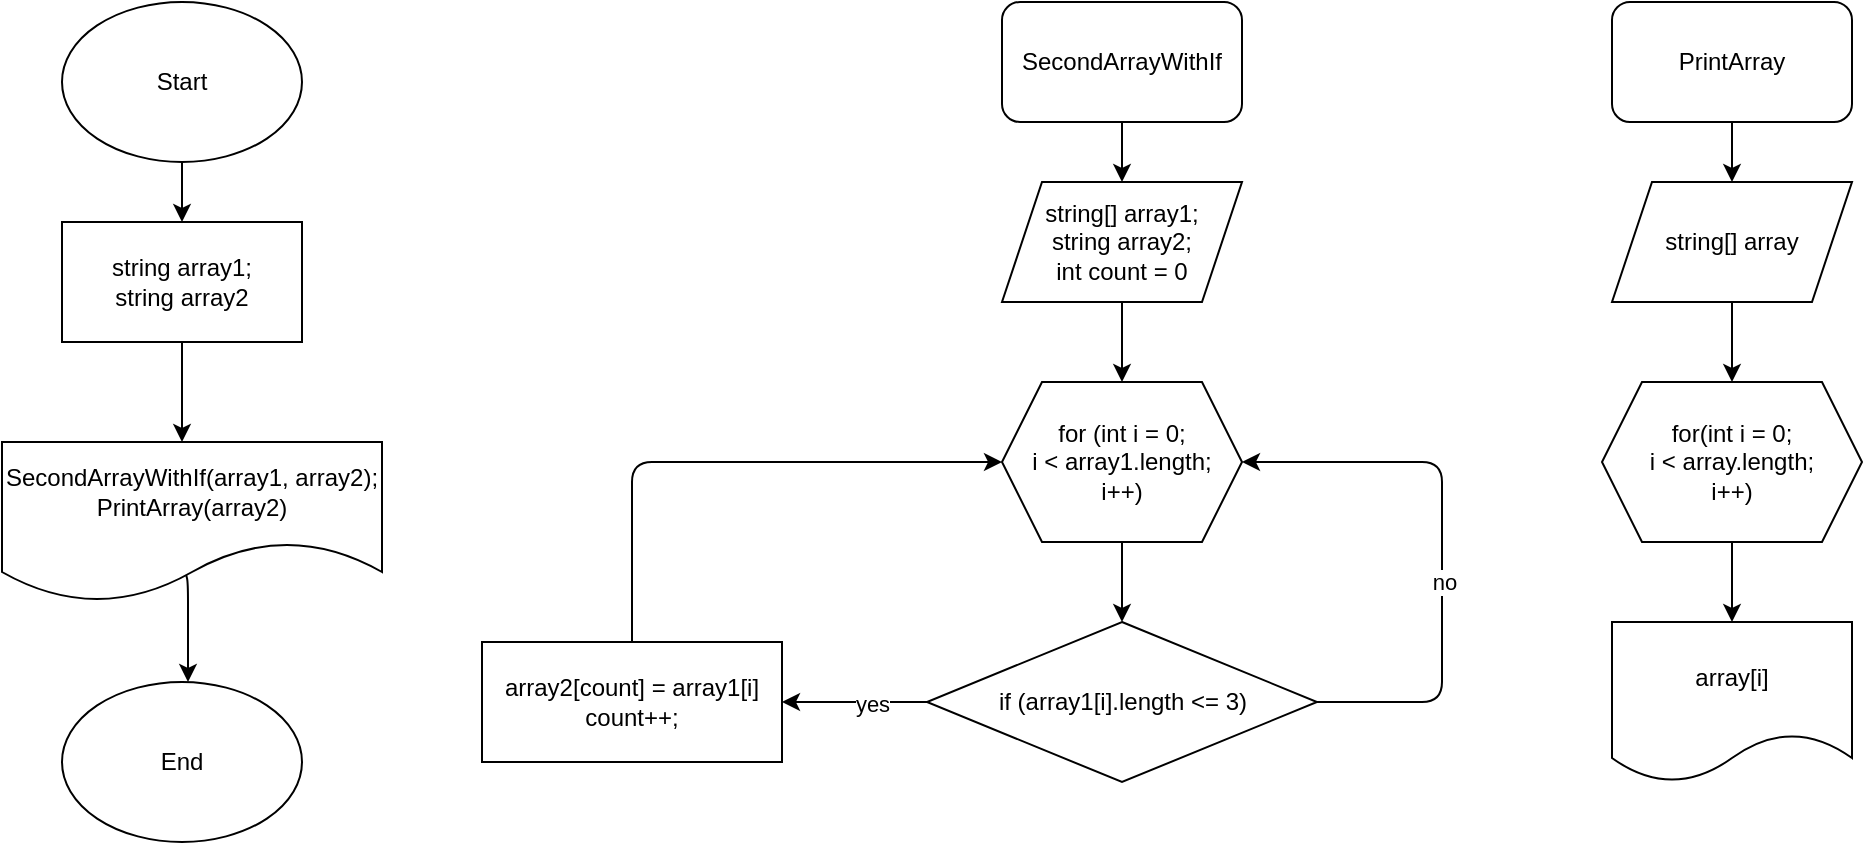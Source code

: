 <mxfile>
    <diagram id="KwmXMP4v_3a1FVz_BpQC" name="Страница 1">
        <mxGraphModel dx="1336" dy="610" grid="1" gridSize="10" guides="1" tooltips="1" connect="1" arrows="1" fold="1" page="1" pageScale="1" pageWidth="827" pageHeight="1169" math="0" shadow="0">
            <root>
                <mxCell id="0"/>
                <mxCell id="1" parent="0"/>
                <mxCell id="20" value="" style="edgeStyle=none;html=1;" edge="1" parent="1" source="2" target="19">
                    <mxGeometry relative="1" as="geometry"/>
                </mxCell>
                <mxCell id="2" value="Start" style="ellipse;whiteSpace=wrap;html=1;" vertex="1" parent="1">
                    <mxGeometry x="70" y="20" width="120" height="80" as="geometry"/>
                </mxCell>
                <mxCell id="3" value="End" style="ellipse;whiteSpace=wrap;html=1;" vertex="1" parent="1">
                    <mxGeometry x="70" y="360" width="120" height="80" as="geometry"/>
                </mxCell>
                <mxCell id="10" value="" style="edgeStyle=none;html=1;" edge="1" parent="1" source="4" target="7">
                    <mxGeometry relative="1" as="geometry"/>
                </mxCell>
                <mxCell id="4" value="string[] array1;&lt;br&gt;string array2;&lt;br&gt;int count = 0" style="shape=parallelogram;perimeter=parallelogramPerimeter;whiteSpace=wrap;html=1;fixedSize=1;" vertex="1" parent="1">
                    <mxGeometry x="540" y="110" width="120" height="60" as="geometry"/>
                </mxCell>
                <mxCell id="11" value="" style="edgeStyle=none;html=1;" edge="1" parent="1" source="7" target="8">
                    <mxGeometry relative="1" as="geometry"/>
                </mxCell>
                <mxCell id="7" value="for (int i = 0;&lt;br&gt;i &amp;lt; array1.length;&lt;br&gt;i++)" style="shape=hexagon;perimeter=hexagonPerimeter2;whiteSpace=wrap;html=1;fixedSize=1;" vertex="1" parent="1">
                    <mxGeometry x="540" y="210" width="120" height="80" as="geometry"/>
                </mxCell>
                <mxCell id="12" style="edgeStyle=none;html=1;exitX=1;exitY=0.5;exitDx=0;exitDy=0;entryX=1;entryY=0.5;entryDx=0;entryDy=0;" edge="1" parent="1" source="8" target="7">
                    <mxGeometry relative="1" as="geometry">
                        <Array as="points">
                            <mxPoint x="760" y="370"/>
                            <mxPoint x="760" y="250"/>
                        </Array>
                    </mxGeometry>
                </mxCell>
                <mxCell id="13" value="no" style="edgeLabel;html=1;align=center;verticalAlign=middle;resizable=0;points=[];" vertex="1" connectable="0" parent="12">
                    <mxGeometry x="-0.253" y="-1" relative="1" as="geometry">
                        <mxPoint y="-17" as="offset"/>
                    </mxGeometry>
                </mxCell>
                <mxCell id="14" value="" style="edgeStyle=none;html=1;" edge="1" parent="1" source="8" target="9">
                    <mxGeometry relative="1" as="geometry"/>
                </mxCell>
                <mxCell id="15" value="yes" style="edgeLabel;html=1;align=center;verticalAlign=middle;resizable=0;points=[];" vertex="1" connectable="0" parent="14">
                    <mxGeometry x="-0.229" y="1" relative="1" as="geometry">
                        <mxPoint as="offset"/>
                    </mxGeometry>
                </mxCell>
                <mxCell id="8" value="if (array1[i].length &amp;lt;= 3)" style="rhombus;whiteSpace=wrap;html=1;" vertex="1" parent="1">
                    <mxGeometry x="502.5" y="330" width="195" height="80" as="geometry"/>
                </mxCell>
                <mxCell id="16" style="edgeStyle=none;html=1;exitX=0.5;exitY=0;exitDx=0;exitDy=0;entryX=0;entryY=0.5;entryDx=0;entryDy=0;" edge="1" parent="1" source="9" target="7">
                    <mxGeometry relative="1" as="geometry">
                        <Array as="points">
                            <mxPoint x="355" y="250"/>
                        </Array>
                    </mxGeometry>
                </mxCell>
                <mxCell id="9" value="array2[count] = array1[i]&lt;br&gt;count++;" style="rounded=0;whiteSpace=wrap;html=1;" vertex="1" parent="1">
                    <mxGeometry x="280" y="340" width="150" height="60" as="geometry"/>
                </mxCell>
                <mxCell id="18" value="" style="edgeStyle=none;html=1;" edge="1" parent="1" source="17" target="4">
                    <mxGeometry relative="1" as="geometry"/>
                </mxCell>
                <mxCell id="17" value="SecondArrayWithIf" style="rounded=1;whiteSpace=wrap;html=1;" vertex="1" parent="1">
                    <mxGeometry x="540" y="20" width="120" height="60" as="geometry"/>
                </mxCell>
                <mxCell id="30" value="" style="edgeStyle=none;html=1;" edge="1" parent="1" source="19">
                    <mxGeometry relative="1" as="geometry">
                        <mxPoint x="130" y="240" as="targetPoint"/>
                    </mxGeometry>
                </mxCell>
                <mxCell id="19" value="string array1;&lt;br&gt;string array2" style="whiteSpace=wrap;html=1;" vertex="1" parent="1">
                    <mxGeometry x="70" y="130" width="120" height="60" as="geometry"/>
                </mxCell>
                <mxCell id="24" value="" style="edgeStyle=none;html=1;" edge="1" parent="1" source="21" target="22">
                    <mxGeometry relative="1" as="geometry"/>
                </mxCell>
                <mxCell id="21" value="PrintArray" style="rounded=1;whiteSpace=wrap;html=1;" vertex="1" parent="1">
                    <mxGeometry x="845" y="20" width="120" height="60" as="geometry"/>
                </mxCell>
                <mxCell id="25" value="" style="edgeStyle=none;html=1;" edge="1" parent="1" source="22" target="23">
                    <mxGeometry relative="1" as="geometry"/>
                </mxCell>
                <mxCell id="22" value="string[] array" style="shape=parallelogram;perimeter=parallelogramPerimeter;whiteSpace=wrap;html=1;fixedSize=1;" vertex="1" parent="1">
                    <mxGeometry x="845" y="110" width="120" height="60" as="geometry"/>
                </mxCell>
                <mxCell id="27" value="" style="edgeStyle=none;html=1;" edge="1" parent="1" source="23">
                    <mxGeometry relative="1" as="geometry">
                        <mxPoint x="905" y="330" as="targetPoint"/>
                    </mxGeometry>
                </mxCell>
                <mxCell id="23" value="for(int i = 0;&lt;br&gt;i &amp;lt; array.length;&lt;br&gt;i++)" style="shape=hexagon;perimeter=hexagonPerimeter2;whiteSpace=wrap;html=1;fixedSize=1;" vertex="1" parent="1">
                    <mxGeometry x="840" y="210" width="130" height="80" as="geometry"/>
                </mxCell>
                <mxCell id="28" value="&lt;span&gt;array[i]&lt;/span&gt;" style="shape=document;whiteSpace=wrap;html=1;boundedLbl=1;" vertex="1" parent="1">
                    <mxGeometry x="845" y="330" width="120" height="80" as="geometry"/>
                </mxCell>
                <mxCell id="33" value="" style="edgeStyle=none;html=1;exitX=0.484;exitY=0.825;exitDx=0;exitDy=0;exitPerimeter=0;" edge="1" parent="1" source="31">
                    <mxGeometry relative="1" as="geometry">
                        <mxPoint x="133" y="360" as="targetPoint"/>
                        <Array as="points">
                            <mxPoint x="133" y="310"/>
                        </Array>
                    </mxGeometry>
                </mxCell>
                <mxCell id="31" value="&lt;span&gt;SecondArrayWithIf(array1, array2);&lt;br&gt;&lt;/span&gt;&lt;span&gt;PrintArray(array2)&lt;/span&gt;" style="shape=document;whiteSpace=wrap;html=1;boundedLbl=1;size=0.375;" vertex="1" parent="1">
                    <mxGeometry x="40" y="240" width="190" height="80" as="geometry"/>
                </mxCell>
            </root>
        </mxGraphModel>
    </diagram>
</mxfile>